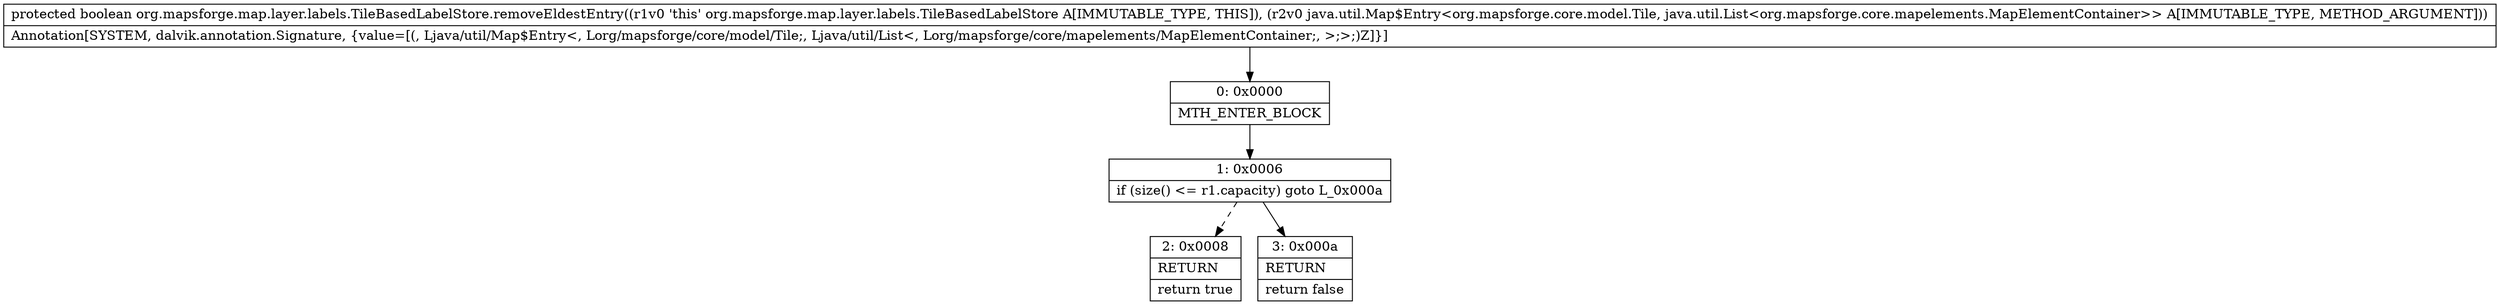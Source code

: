 digraph "CFG fororg.mapsforge.map.layer.labels.TileBasedLabelStore.removeEldestEntry(Ljava\/util\/Map$Entry;)Z" {
Node_0 [shape=record,label="{0\:\ 0x0000|MTH_ENTER_BLOCK\l}"];
Node_1 [shape=record,label="{1\:\ 0x0006|if (size() \<= r1.capacity) goto L_0x000a\l}"];
Node_2 [shape=record,label="{2\:\ 0x0008|RETURN\l|return true\l}"];
Node_3 [shape=record,label="{3\:\ 0x000a|RETURN\l|return false\l}"];
MethodNode[shape=record,label="{protected boolean org.mapsforge.map.layer.labels.TileBasedLabelStore.removeEldestEntry((r1v0 'this' org.mapsforge.map.layer.labels.TileBasedLabelStore A[IMMUTABLE_TYPE, THIS]), (r2v0 java.util.Map$Entry\<org.mapsforge.core.model.Tile, java.util.List\<org.mapsforge.core.mapelements.MapElementContainer\>\> A[IMMUTABLE_TYPE, METHOD_ARGUMENT]))  | Annotation[SYSTEM, dalvik.annotation.Signature, \{value=[(, Ljava\/util\/Map$Entry\<, Lorg\/mapsforge\/core\/model\/Tile;, Ljava\/util\/List\<, Lorg\/mapsforge\/core\/mapelements\/MapElementContainer;, \>;\>;)Z]\}]\l}"];
MethodNode -> Node_0;
Node_0 -> Node_1;
Node_1 -> Node_2[style=dashed];
Node_1 -> Node_3;
}

